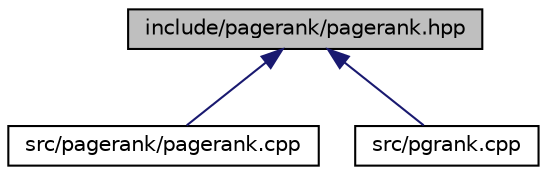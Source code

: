 digraph "include/pagerank/pagerank.hpp"
{
 // LATEX_PDF_SIZE
  edge [fontname="Helvetica",fontsize="10",labelfontname="Helvetica",labelfontsize="10"];
  node [fontname="Helvetica",fontsize="10",shape=record];
  Node1 [label="include/pagerank/pagerank.hpp",height=0.2,width=0.4,color="black", fillcolor="grey75", style="filled", fontcolor="black",tooltip=" "];
  Node1 -> Node2 [dir="back",color="midnightblue",fontsize="10",style="solid",fontname="Helvetica"];
  Node2 [label="src/pagerank/pagerank.cpp",height=0.2,width=0.4,color="black", fillcolor="white", style="filled",URL="$pagerank_8cpp_source.html",tooltip=" "];
  Node1 -> Node3 [dir="back",color="midnightblue",fontsize="10",style="solid",fontname="Helvetica"];
  Node3 [label="src/pgrank.cpp",height=0.2,width=0.4,color="black", fillcolor="white", style="filled",URL="$pgrank_8cpp_source.html",tooltip=" "];
}
